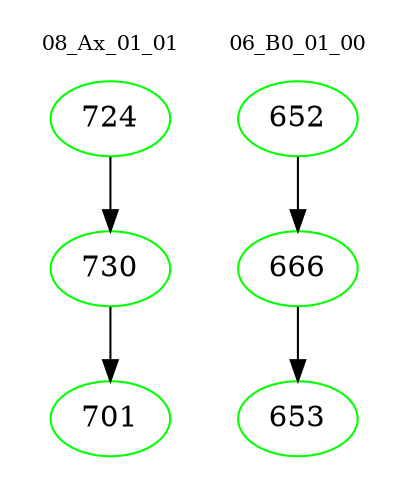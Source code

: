 digraph{
subgraph cluster_0 {
color = white
label = "08_Ax_01_01";
fontsize=10;
T0_724 [label="724", color="green"]
T0_724 -> T0_730 [color="black"]
T0_730 [label="730", color="green"]
T0_730 -> T0_701 [color="black"]
T0_701 [label="701", color="green"]
}
subgraph cluster_1 {
color = white
label = "06_B0_01_00";
fontsize=10;
T1_652 [label="652", color="green"]
T1_652 -> T1_666 [color="black"]
T1_666 [label="666", color="green"]
T1_666 -> T1_653 [color="black"]
T1_653 [label="653", color="green"]
}
}
